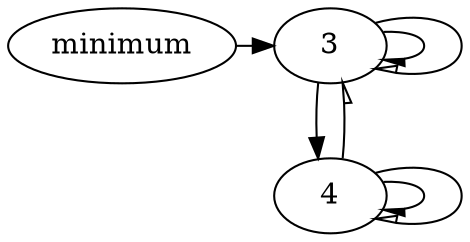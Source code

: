 digraph G {
minimum -> "0x7e0ea8" [constraint=false];
"0x7e0ea8" -> "0x7e0ea8" [constraint=false,arrowhead=lnormal];
"0x7e0ea8" -> "0x7e0ea8" [constraint=false,arrowhead=ornormal];
"0x7e0ea8" [label=3];
"0x7e0ea8" -> "0x7e0ef8";
"0x7e0ef8" -> "0x7e0ef8" [constraint=false,arrowhead=lnormal];
"0x7e0ef8" -> "0x7e0ef8" [constraint=false,arrowhead=ornormal];
"0x7e0ef8" -> "0x7e0ea8" [constraint=false,arrowhead=ornormal];
"0x7e0ef8" [label=4];
}
